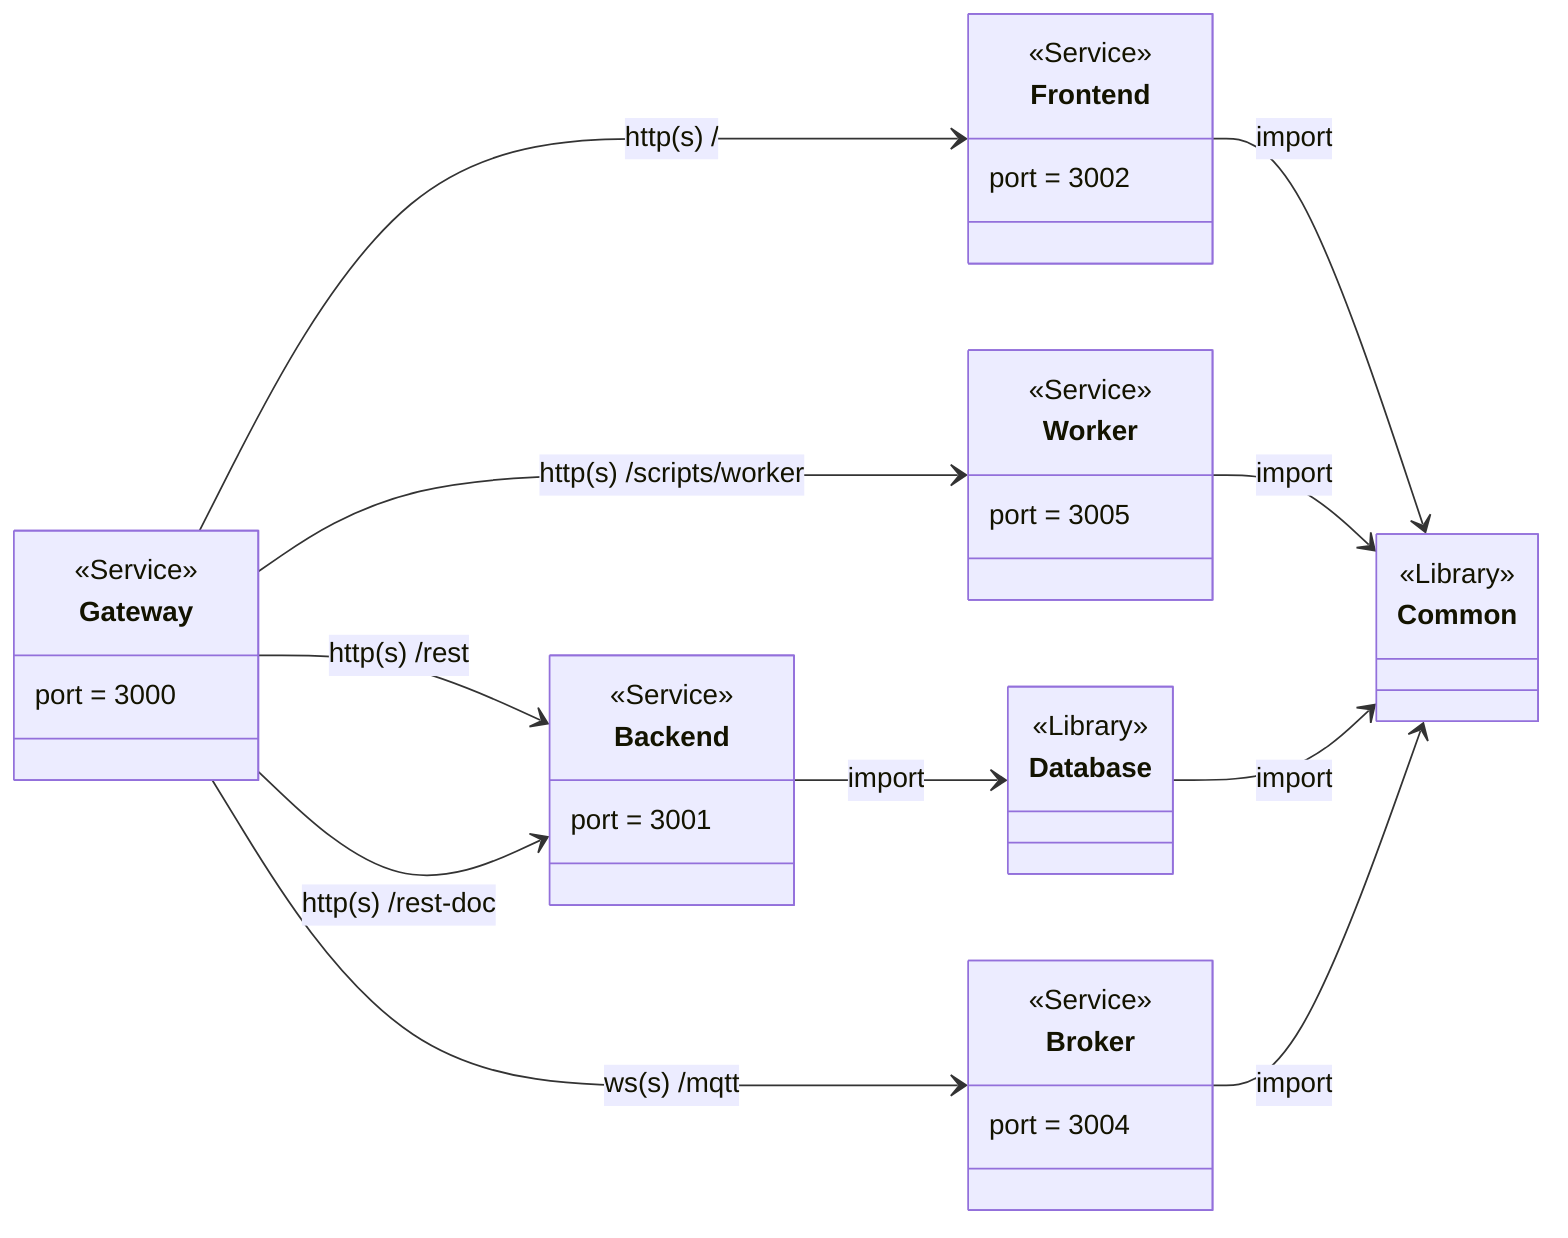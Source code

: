 classDiagram
    direction LR

    class Common
    class Database
    class Backend {
        port = 3001
    }
    class Frontend {
        port = 3002
    }
    class Worker {
        port = 3005   
    }
    class Broker {
        port = 3004
    }
    class Gateway {
        port = 3000
    }
    
    <<Service>> Backend
    <<Service>> Frontend
    <<Service>> Worker
    <<Service>> Broker
    <<Service>> Gateway
    <<Library>> Common
    <<Library>> Database
    
    Gateway --> Backend: http(s) /rest
    Gateway --> Backend: http(s) /rest-doc
    Gateway --> Frontend: http(s) /
    Gateway --> Worker: http(s) /scripts/worker
    Gateway --> Broker: ws(s) /mqtt
    Backend --> Database: import
    Frontend --> Common: import
    Worker --> Common: import
    Database --> Common: import
    Broker --> Common: import